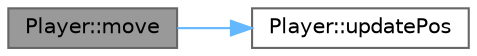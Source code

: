 digraph "Player::move"
{
 // LATEX_PDF_SIZE
  bgcolor="transparent";
  edge [fontname=Helvetica,fontsize=10,labelfontname=Helvetica,labelfontsize=10];
  node [fontname=Helvetica,fontsize=10,shape=box,height=0.2,width=0.4];
  rankdir="LR";
  Node1 [label="Player::move",height=0.2,width=0.4,color="gray40", fillcolor="grey60", style="filled", fontcolor="black",tooltip=" "];
  Node1 -> Node2 [color="steelblue1",style="solid"];
  Node2 [label="Player::updatePos",height=0.2,width=0.4,color="grey40", fillcolor="white", style="filled",URL="$class_player_a2c9192c3ddb95ff755c14230d776df99.html#a2c9192c3ddb95ff755c14230d776df99",tooltip=" "];
}
